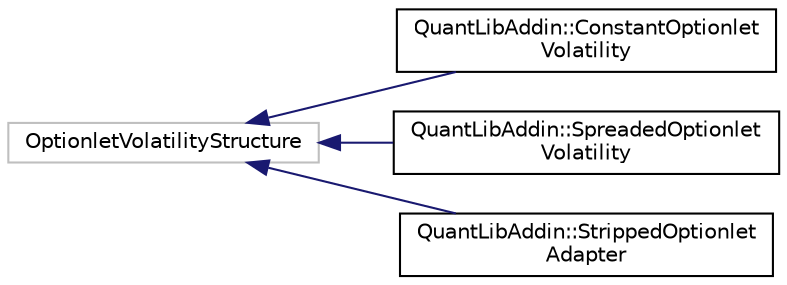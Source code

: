 digraph "Graphical Class Hierarchy"
{
  edge [fontname="Helvetica",fontsize="10",labelfontname="Helvetica",labelfontsize="10"];
  node [fontname="Helvetica",fontsize="10",shape=record];
  rankdir="LR";
  Node59 [label="OptionletVolatilityStructure",height=0.2,width=0.4,color="grey75", fillcolor="white", style="filled"];
  Node59 -> Node0 [dir="back",color="midnightblue",fontsize="10",style="solid",fontname="Helvetica"];
  Node0 [label="QuantLibAddin::ConstantOptionlet\lVolatility",height=0.2,width=0.4,color="black", fillcolor="white", style="filled",URL="$class_quant_lib_addin_1_1_constant_optionlet_volatility.html"];
  Node59 -> Node61 [dir="back",color="midnightblue",fontsize="10",style="solid",fontname="Helvetica"];
  Node61 [label="QuantLibAddin::SpreadedOptionlet\lVolatility",height=0.2,width=0.4,color="black", fillcolor="white", style="filled",URL="$class_quant_lib_addin_1_1_spreaded_optionlet_volatility.html"];
  Node59 -> Node62 [dir="back",color="midnightblue",fontsize="10",style="solid",fontname="Helvetica"];
  Node62 [label="QuantLibAddin::StrippedOptionlet\lAdapter",height=0.2,width=0.4,color="black", fillcolor="white", style="filled",URL="$class_quant_lib_addin_1_1_stripped_optionlet_adapter.html"];
}
